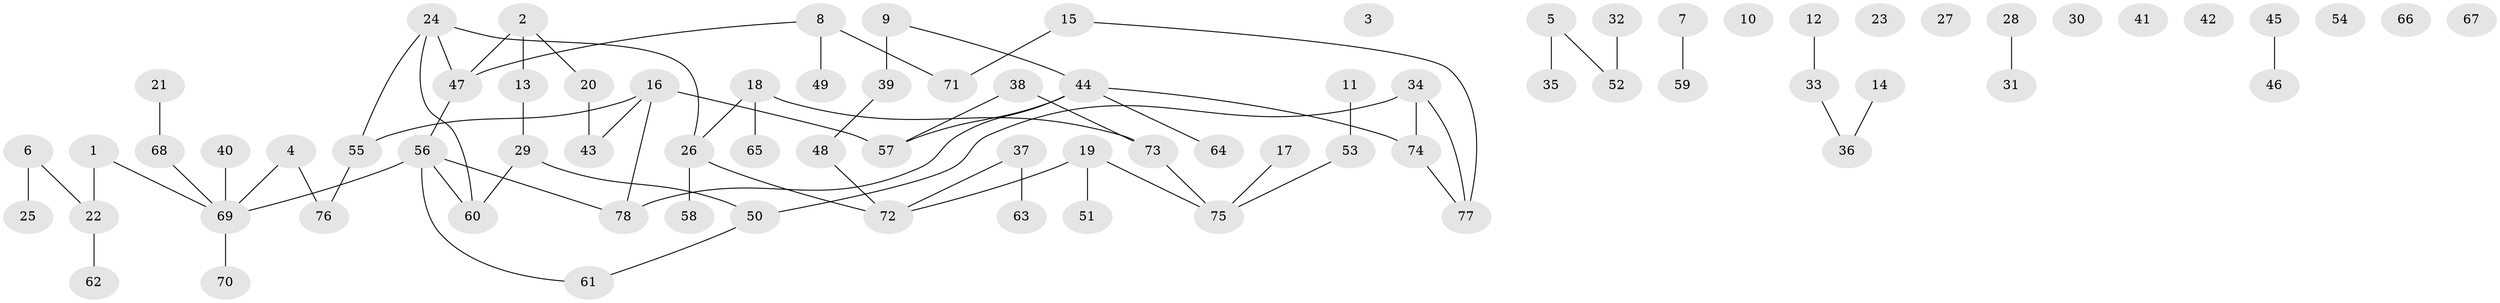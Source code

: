 // Generated by graph-tools (version 1.1) at 2025/49/03/09/25 03:49:10]
// undirected, 78 vertices, 75 edges
graph export_dot {
graph [start="1"]
  node [color=gray90,style=filled];
  1;
  2;
  3;
  4;
  5;
  6;
  7;
  8;
  9;
  10;
  11;
  12;
  13;
  14;
  15;
  16;
  17;
  18;
  19;
  20;
  21;
  22;
  23;
  24;
  25;
  26;
  27;
  28;
  29;
  30;
  31;
  32;
  33;
  34;
  35;
  36;
  37;
  38;
  39;
  40;
  41;
  42;
  43;
  44;
  45;
  46;
  47;
  48;
  49;
  50;
  51;
  52;
  53;
  54;
  55;
  56;
  57;
  58;
  59;
  60;
  61;
  62;
  63;
  64;
  65;
  66;
  67;
  68;
  69;
  70;
  71;
  72;
  73;
  74;
  75;
  76;
  77;
  78;
  1 -- 22;
  1 -- 69;
  2 -- 13;
  2 -- 20;
  2 -- 47;
  4 -- 69;
  4 -- 76;
  5 -- 35;
  5 -- 52;
  6 -- 22;
  6 -- 25;
  7 -- 59;
  8 -- 47;
  8 -- 49;
  8 -- 71;
  9 -- 39;
  9 -- 44;
  11 -- 53;
  12 -- 33;
  13 -- 29;
  14 -- 36;
  15 -- 71;
  15 -- 77;
  16 -- 43;
  16 -- 55;
  16 -- 57;
  16 -- 78;
  17 -- 75;
  18 -- 26;
  18 -- 65;
  18 -- 73;
  19 -- 51;
  19 -- 72;
  19 -- 75;
  20 -- 43;
  21 -- 68;
  22 -- 62;
  24 -- 26;
  24 -- 47;
  24 -- 55;
  24 -- 60;
  26 -- 58;
  26 -- 72;
  28 -- 31;
  29 -- 50;
  29 -- 60;
  32 -- 52;
  33 -- 36;
  34 -- 50;
  34 -- 74;
  34 -- 77;
  37 -- 63;
  37 -- 72;
  38 -- 57;
  38 -- 73;
  39 -- 48;
  40 -- 69;
  44 -- 57;
  44 -- 64;
  44 -- 74;
  44 -- 78;
  45 -- 46;
  47 -- 56;
  48 -- 72;
  50 -- 61;
  53 -- 75;
  55 -- 76;
  56 -- 60;
  56 -- 61;
  56 -- 69;
  56 -- 78;
  68 -- 69;
  69 -- 70;
  73 -- 75;
  74 -- 77;
}
